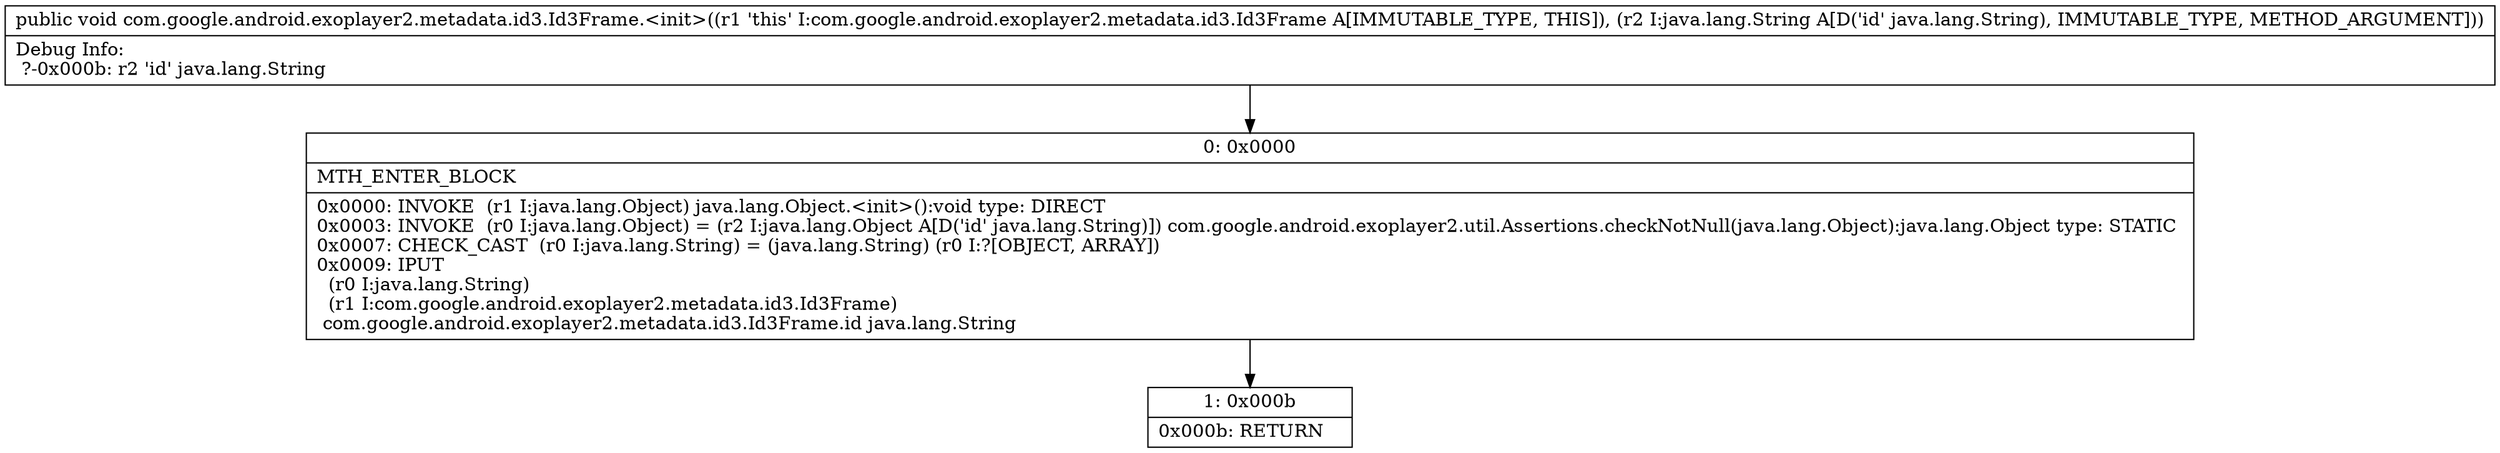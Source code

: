 digraph "CFG forcom.google.android.exoplayer2.metadata.id3.Id3Frame.\<init\>(Ljava\/lang\/String;)V" {
Node_0 [shape=record,label="{0\:\ 0x0000|MTH_ENTER_BLOCK\l|0x0000: INVOKE  (r1 I:java.lang.Object) java.lang.Object.\<init\>():void type: DIRECT \l0x0003: INVOKE  (r0 I:java.lang.Object) = (r2 I:java.lang.Object A[D('id' java.lang.String)]) com.google.android.exoplayer2.util.Assertions.checkNotNull(java.lang.Object):java.lang.Object type: STATIC \l0x0007: CHECK_CAST  (r0 I:java.lang.String) = (java.lang.String) (r0 I:?[OBJECT, ARRAY]) \l0x0009: IPUT  \l  (r0 I:java.lang.String)\l  (r1 I:com.google.android.exoplayer2.metadata.id3.Id3Frame)\l com.google.android.exoplayer2.metadata.id3.Id3Frame.id java.lang.String \l}"];
Node_1 [shape=record,label="{1\:\ 0x000b|0x000b: RETURN   \l}"];
MethodNode[shape=record,label="{public void com.google.android.exoplayer2.metadata.id3.Id3Frame.\<init\>((r1 'this' I:com.google.android.exoplayer2.metadata.id3.Id3Frame A[IMMUTABLE_TYPE, THIS]), (r2 I:java.lang.String A[D('id' java.lang.String), IMMUTABLE_TYPE, METHOD_ARGUMENT]))  | Debug Info:\l  ?\-0x000b: r2 'id' java.lang.String\l}"];
MethodNode -> Node_0;
Node_0 -> Node_1;
}

